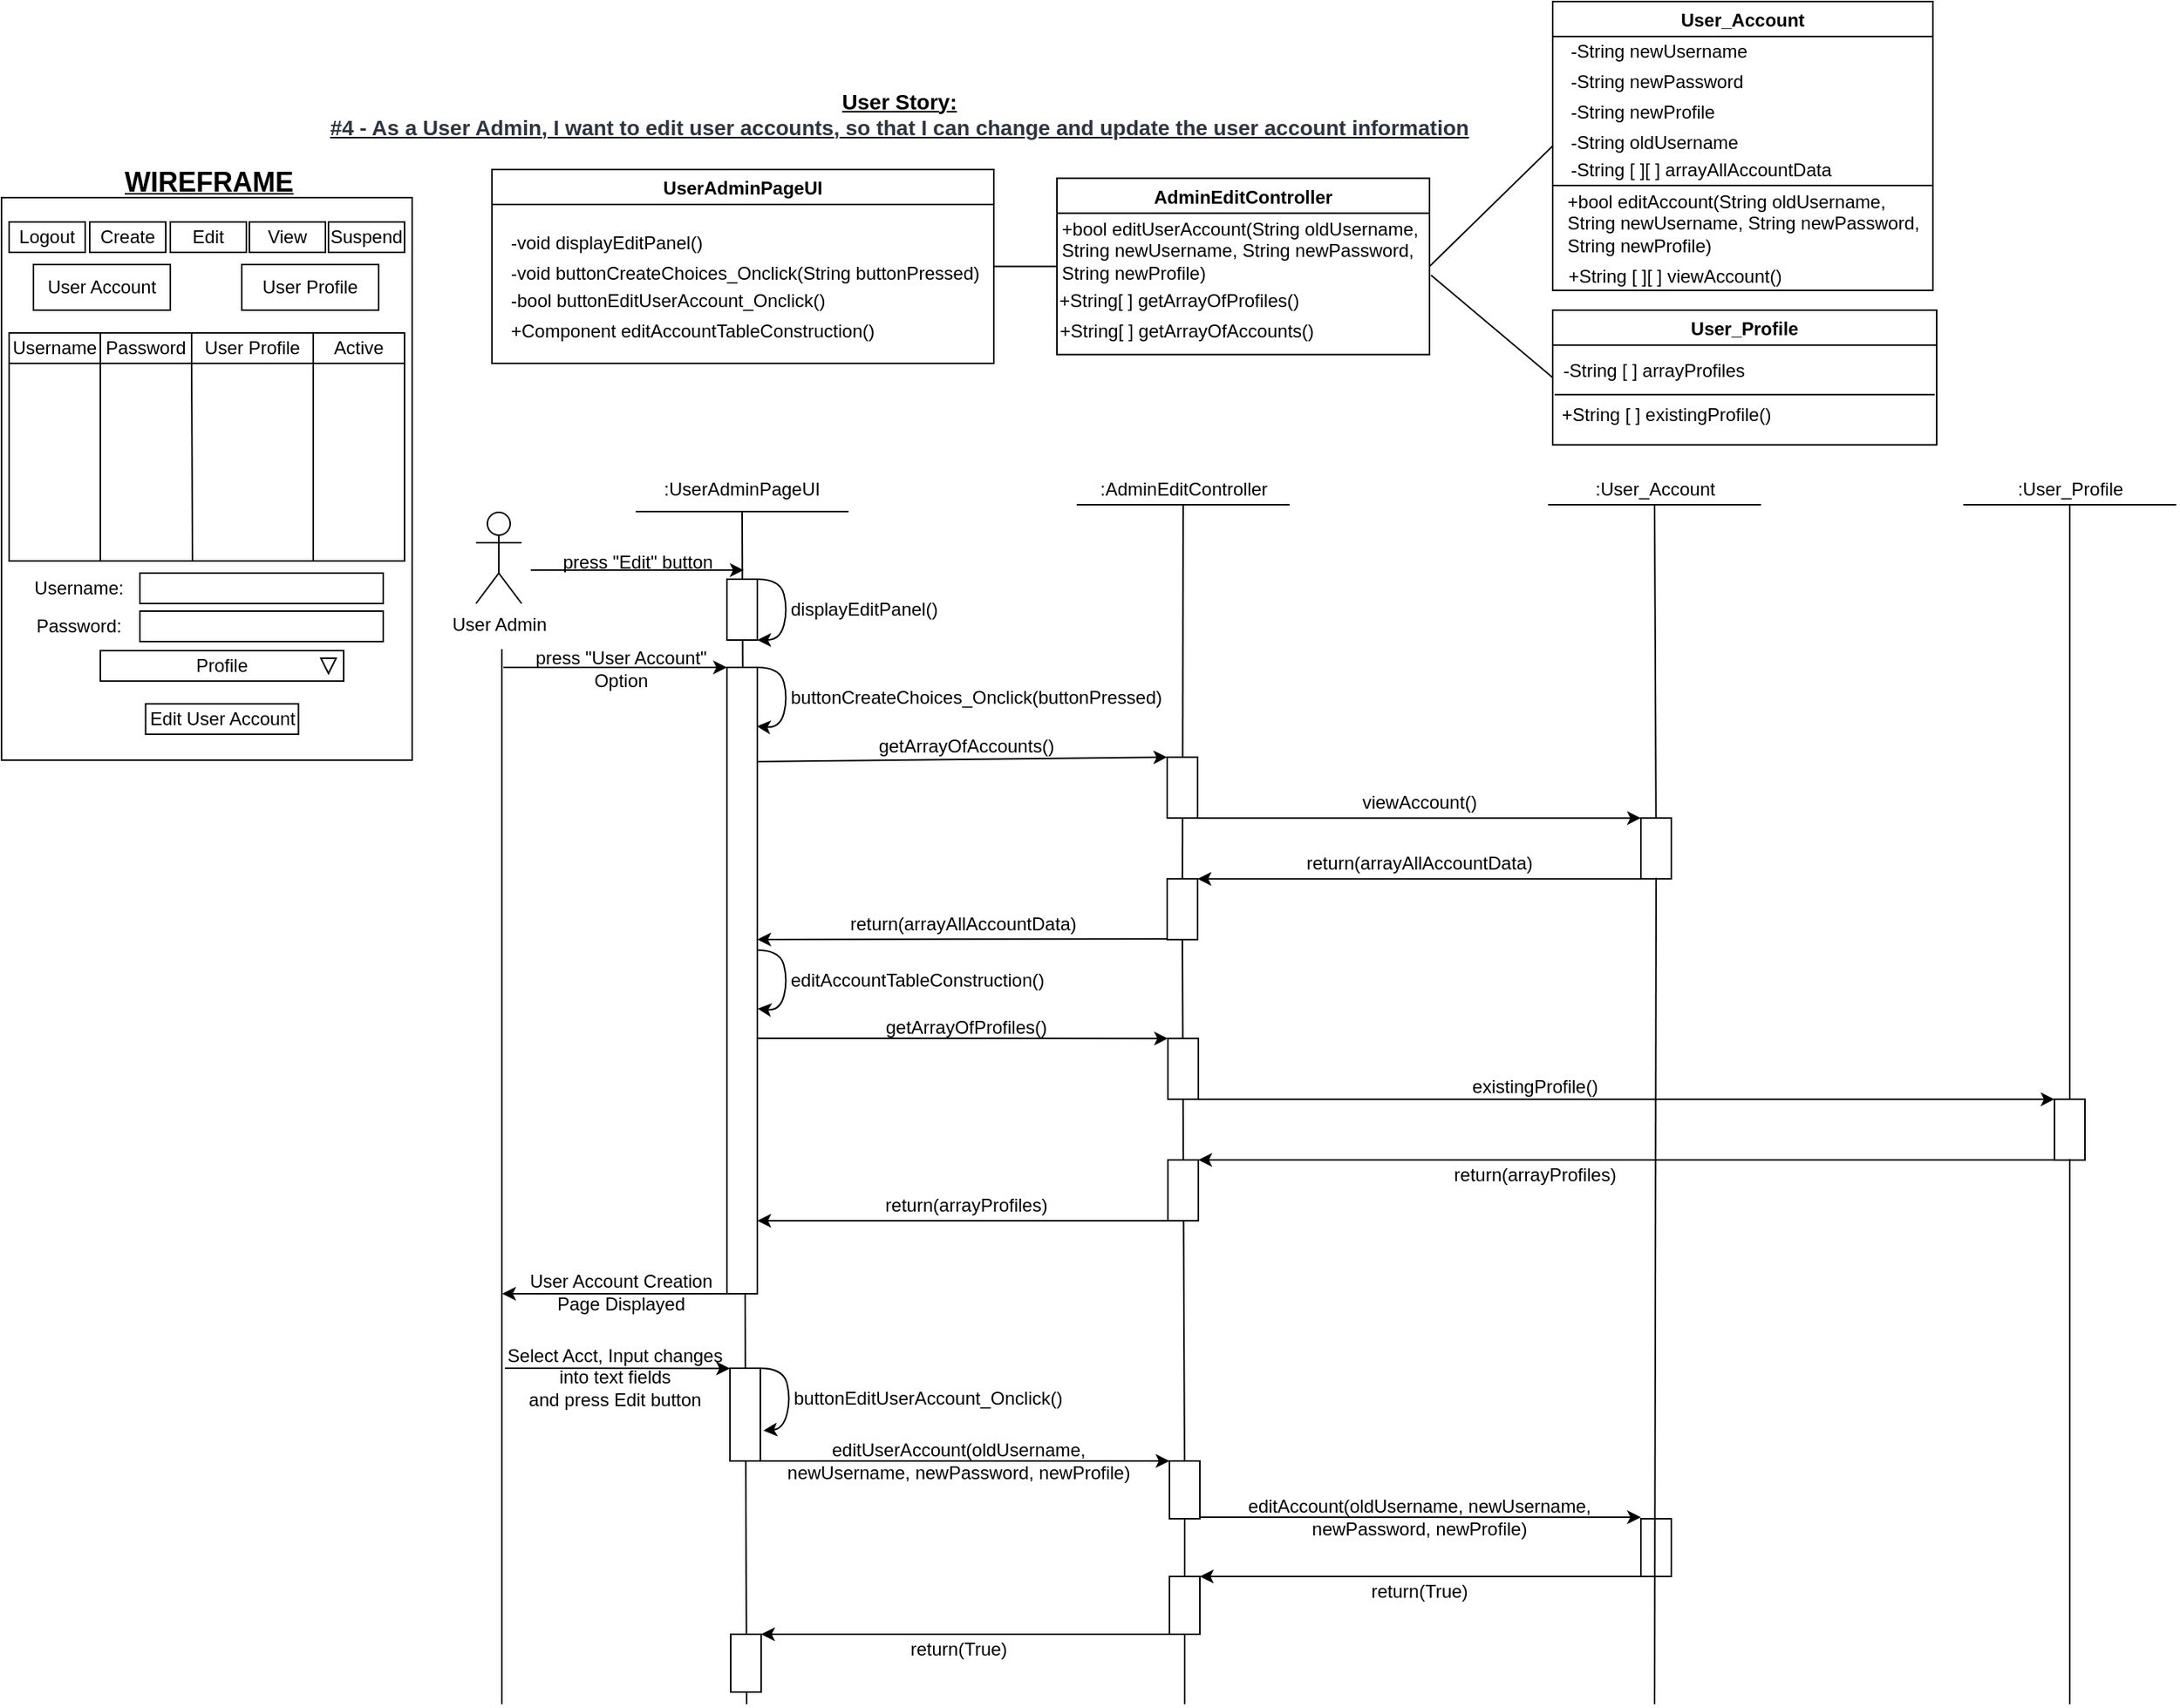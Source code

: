 <mxfile version="17.4.2" type="device"><diagram id="1YwtTbQ3Z7pTjlXF4-N0" name="Page-1"><mxGraphModel dx="3609" dy="2472" grid="1" gridSize="10" guides="1" tooltips="1" connect="1" arrows="1" fold="1" page="1" pageScale="1" pageWidth="1169" pageHeight="827" math="0" shadow="0"><root><mxCell id="0"/><mxCell id="1" parent="0"/><mxCell id="w0_QA1dEtms15se7eU0V-13" value="" style="endArrow=none;html=1;rounded=0;startArrow=none;entryX=0.5;entryY=1;entryDx=0;entryDy=0;entryPerimeter=0;" edge="1" parent="1" source="3snV8VC3OuR5L-uNEUc_-21" target="w0_QA1dEtms15se7eU0V-12"><mxGeometry width="50" height="50" relative="1" as="geometry"><mxPoint x="487.971" y="930" as="sourcePoint"/><mxPoint x="487" y="301" as="targetPoint"/></mxGeometry></mxCell><mxCell id="haLUxBjH6cShnl7Ug6Ql-109" value="" style="rounded=0;whiteSpace=wrap;html=1;" parent="1" vertex="1"><mxGeometry x="-290" y="99" width="270" height="370" as="geometry"/></mxCell><mxCell id="3snV8VC3OuR5L-uNEUc_-36" value="" style="rounded=0;whiteSpace=wrap;html=1;labelBackgroundColor=#FFFFFF;fillColor=none;" parent="1" vertex="1"><mxGeometry x="-285" y="188" width="260" height="150" as="geometry"/></mxCell><mxCell id="haLUxBjH6cShnl7Ug6Ql-2" value="UserAdminPageUI" style="swimlane;" parent="1" vertex="1"><mxGeometry x="32.5" y="80.5" width="330" height="127.5" as="geometry"/></mxCell><mxCell id="haLUxBjH6cShnl7Ug6Ql-16" value="-void displayEditPanel()" style="text;html=1;align=left;verticalAlign=middle;resizable=0;points=[];autosize=1;strokeColor=none;fillColor=none;" parent="haLUxBjH6cShnl7Ug6Ql-2" vertex="1"><mxGeometry x="10" y="38" width="140" height="20" as="geometry"/></mxCell><mxCell id="haLUxBjH6cShnl7Ug6Ql-19" value="+Component editAccountTableConstruction()" style="text;html=1;align=left;verticalAlign=middle;resizable=0;points=[];autosize=1;strokeColor=none;fillColor=none;" parent="haLUxBjH6cShnl7Ug6Ql-2" vertex="1"><mxGeometry x="10" y="96" width="250" height="20" as="geometry"/></mxCell><mxCell id="haLUxBjH6cShnl7Ug6Ql-8" value="-void buttonCreateChoices_Onclick(String buttonPressed)" style="text;html=1;align=left;verticalAlign=middle;resizable=0;points=[];autosize=1;strokeColor=none;fillColor=none;" parent="haLUxBjH6cShnl7Ug6Ql-2" vertex="1"><mxGeometry x="10" y="58" width="320" height="20" as="geometry"/></mxCell><mxCell id="5boBGRs_CYiOxULvytWP-1" value="-bool buttonEditUserAccount_Onclick()" style="text;html=1;align=left;verticalAlign=middle;resizable=0;points=[];autosize=1;strokeColor=none;fillColor=none;" parent="haLUxBjH6cShnl7Ug6Ql-2" vertex="1"><mxGeometry x="10" y="76" width="220" height="20" as="geometry"/></mxCell><mxCell id="haLUxBjH6cShnl7Ug6Ql-3" value="AdminEditController" style="swimlane;" parent="1" vertex="1"><mxGeometry x="404" y="86.25" width="245" height="116" as="geometry"/></mxCell><mxCell id="haLUxBjH6cShnl7Ug6Ql-6" value="&lt;div style=&quot;text-align: left&quot;&gt;&lt;span&gt;+bool editUserAccount(&lt;/span&gt;&lt;span&gt;String oldUsername,&lt;/span&gt;&lt;/div&gt;&lt;div style=&quot;text-align: left&quot;&gt;&lt;span&gt;String newUsername, String newPassword,&lt;/span&gt;&lt;/div&gt;&lt;div style=&quot;text-align: left&quot;&gt;&lt;span&gt;String newProfile)&lt;/span&gt;&lt;/div&gt;" style="text;html=1;align=center;verticalAlign=middle;resizable=0;points=[];autosize=1;strokeColor=none;fillColor=none;" parent="haLUxBjH6cShnl7Ug6Ql-3" vertex="1"><mxGeometry x="-5" y="23" width="250" height="50" as="geometry"/></mxCell><mxCell id="w0_QA1dEtms15se7eU0V-1" value="+String[ ] getArrayOfProfiles()" style="text;html=1;align=center;verticalAlign=middle;resizable=0;points=[];autosize=1;strokeColor=none;fillColor=none;" vertex="1" parent="haLUxBjH6cShnl7Ug6Ql-3"><mxGeometry x="-5" y="70.25" width="170" height="20" as="geometry"/></mxCell><mxCell id="w0_QA1dEtms15se7eU0V-2" value="+String[ ] getArrayOfAccounts()" style="text;html=1;align=center;verticalAlign=middle;resizable=0;points=[];autosize=1;strokeColor=none;fillColor=none;" vertex="1" parent="haLUxBjH6cShnl7Ug6Ql-3"><mxGeometry x="-5" y="90.25" width="180" height="20" as="geometry"/></mxCell><mxCell id="haLUxBjH6cShnl7Ug6Ql-4" value="User_Account" style="swimlane;" parent="1" vertex="1"><mxGeometry x="730" y="-30" width="250" height="190" as="geometry"/></mxCell><mxCell id="haLUxBjH6cShnl7Ug6Ql-20" value="-String newUsername" style="text;html=1;align=left;verticalAlign=middle;resizable=0;points=[];autosize=1;strokeColor=none;fillColor=none;" parent="haLUxBjH6cShnl7Ug6Ql-4" vertex="1"><mxGeometry x="10" y="23" width="130" height="20" as="geometry"/></mxCell><mxCell id="haLUxBjH6cShnl7Ug6Ql-21" value="-String newPassword" style="text;html=1;align=left;verticalAlign=middle;resizable=0;points=[];autosize=1;strokeColor=none;fillColor=none;" parent="haLUxBjH6cShnl7Ug6Ql-4" vertex="1"><mxGeometry x="10" y="43" width="130" height="20" as="geometry"/></mxCell><mxCell id="haLUxBjH6cShnl7Ug6Ql-22" value="-String newProfile" style="text;html=1;align=left;verticalAlign=middle;resizable=0;points=[];autosize=1;strokeColor=none;fillColor=none;" parent="haLUxBjH6cShnl7Ug6Ql-4" vertex="1"><mxGeometry x="10" y="63" width="110" height="20" as="geometry"/></mxCell><mxCell id="haLUxBjH6cShnl7Ug6Ql-23" value="" style="endArrow=none;html=1;rounded=0;" parent="haLUxBjH6cShnl7Ug6Ql-4" edge="1"><mxGeometry width="50" height="50" relative="1" as="geometry"><mxPoint y="121" as="sourcePoint"/><mxPoint x="250" y="121" as="targetPoint"/></mxGeometry></mxCell><mxCell id="3snV8VC3OuR5L-uNEUc_-46" value="&lt;div style=&quot;text-align: left&quot;&gt;&lt;span&gt;+bool editAccount(&lt;/span&gt;&lt;span&gt;String oldUsername,&lt;/span&gt;&lt;/div&gt;&lt;div style=&quot;text-align: left&quot;&gt;&lt;span&gt;String newUsername, String newPassword,&lt;/span&gt;&lt;/div&gt;&lt;div style=&quot;text-align: left&quot;&gt;&lt;span&gt;String newProfile)&lt;/span&gt;&lt;/div&gt;" style="text;html=1;align=center;verticalAlign=middle;resizable=0;points=[];autosize=1;strokeColor=none;fillColor=none;" parent="haLUxBjH6cShnl7Ug6Ql-4" vertex="1"><mxGeometry y="121" width="250" height="50" as="geometry"/></mxCell><mxCell id="3snV8VC3OuR5L-uNEUc_-48" value="-String oldUsername" style="text;html=1;align=left;verticalAlign=middle;resizable=0;points=[];autosize=1;strokeColor=none;fillColor=none;" parent="haLUxBjH6cShnl7Ug6Ql-4" vertex="1"><mxGeometry x="10" y="83" width="130" height="20" as="geometry"/></mxCell><mxCell id="w0_QA1dEtms15se7eU0V-6" value="+String [ ][ ] viewAccount()" style="text;html=1;align=center;verticalAlign=middle;resizable=0;points=[];autosize=1;strokeColor=none;fillColor=none;" vertex="1" parent="haLUxBjH6cShnl7Ug6Ql-4"><mxGeometry y="171" width="160" height="20" as="geometry"/></mxCell><mxCell id="w0_QA1dEtms15se7eU0V-7" value="-String [ ][ ] arrayAllAccountData" style="text;html=1;align=left;verticalAlign=middle;resizable=0;points=[];autosize=1;strokeColor=none;fillColor=none;" vertex="1" parent="haLUxBjH6cShnl7Ug6Ql-4"><mxGeometry x="10" y="101" width="190" height="20" as="geometry"/></mxCell><mxCell id="haLUxBjH6cShnl7Ug6Ql-25" value="" style="endArrow=none;html=1;rounded=0;exitX=1;exitY=0.5;exitDx=0;exitDy=0;entryX=0;entryY=0.5;entryDx=0;entryDy=0;" parent="1" source="haLUxBjH6cShnl7Ug6Ql-2" target="haLUxBjH6cShnl7Ug6Ql-3" edge="1"><mxGeometry width="50" height="50" relative="1" as="geometry"><mxPoint x="538.5" y="372.5" as="sourcePoint"/><mxPoint x="588.5" y="322.5" as="targetPoint"/></mxGeometry></mxCell><mxCell id="haLUxBjH6cShnl7Ug6Ql-26" value="" style="endArrow=none;html=1;rounded=0;entryX=0;entryY=0.5;entryDx=0;entryDy=0;exitX=1;exitY=0.5;exitDx=0;exitDy=0;" parent="1" source="haLUxBjH6cShnl7Ug6Ql-3" target="haLUxBjH6cShnl7Ug6Ql-4" edge="1"><mxGeometry width="50" height="50" relative="1" as="geometry"><mxPoint x="567" y="226" as="sourcePoint"/><mxPoint x="567" y="256" as="targetPoint"/></mxGeometry></mxCell><mxCell id="haLUxBjH6cShnl7Ug6Ql-70" style="edgeStyle=orthogonalEdgeStyle;rounded=0;orthogonalLoop=1;jettySize=auto;html=1;entryX=0;entryY=0;entryDx=0;entryDy=0;" parent="1" edge="1"><mxGeometry relative="1" as="geometry"><mxPoint x="198" y="344" as="targetPoint"/><Array as="points"><mxPoint x="108" y="344"/><mxPoint x="108" y="344"/></Array><mxPoint x="58" y="344" as="sourcePoint"/></mxGeometry></mxCell><mxCell id="haLUxBjH6cShnl7Ug6Ql-27" value="User Admin" style="shape=umlActor;verticalLabelPosition=bottom;verticalAlign=top;html=1;outlineConnect=0;" parent="1" vertex="1"><mxGeometry x="22" y="306" width="30" height="60" as="geometry"/></mxCell><mxCell id="haLUxBjH6cShnl7Ug6Ql-29" value=":UserAdminPageUI" style="text;html=1;strokeColor=none;fillColor=none;align=center;verticalAlign=middle;whiteSpace=wrap;rounded=0;" parent="1" vertex="1"><mxGeometry x="167" y="276" width="60" height="30" as="geometry"/></mxCell><mxCell id="haLUxBjH6cShnl7Ug6Ql-30" value=":AdminEditController" style="text;html=1;align=center;verticalAlign=middle;resizable=0;points=[];autosize=1;strokeColor=none;fillColor=none;" parent="1" vertex="1"><mxGeometry x="422" y="281" width="130" height="20" as="geometry"/></mxCell><mxCell id="haLUxBjH6cShnl7Ug6Ql-31" value=":User_Account" style="text;html=1;align=center;verticalAlign=middle;resizable=0;points=[];autosize=1;strokeColor=none;fillColor=none;" parent="1" vertex="1"><mxGeometry x="752" y="281" width="90" height="20" as="geometry"/></mxCell><mxCell id="haLUxBjH6cShnl7Ug6Ql-32" value="" style="endArrow=none;html=1;rounded=0;" parent="1" edge="1"><mxGeometry width="50" height="50" relative="1" as="geometry"><mxPoint x="127" y="305.52" as="sourcePoint"/><mxPoint x="267" y="305.52" as="targetPoint"/></mxGeometry></mxCell><mxCell id="haLUxBjH6cShnl7Ug6Ql-33" value="" style="endArrow=none;html=1;rounded=0;" parent="1" edge="1"><mxGeometry width="50" height="50" relative="1" as="geometry"><mxPoint x="417" y="301" as="sourcePoint"/><mxPoint x="557" y="301" as="targetPoint"/></mxGeometry></mxCell><mxCell id="haLUxBjH6cShnl7Ug6Ql-34" value="" style="endArrow=none;html=1;rounded=0;" parent="1" edge="1"><mxGeometry width="50" height="50" relative="1" as="geometry"><mxPoint x="727" y="301" as="sourcePoint"/><mxPoint x="867" y="301" as="targetPoint"/></mxGeometry></mxCell><mxCell id="haLUxBjH6cShnl7Ug6Ql-48" value="" style="endArrow=none;html=1;rounded=0;startArrow=none;entryX=0.5;entryY=1;entryDx=0;entryDy=0;entryPerimeter=0;" parent="1" source="w0_QA1dEtms15se7eU0V-12" target="haLUxBjH6cShnl7Ug6Ql-30" edge="1"><mxGeometry width="50" height="50" relative="1" as="geometry"><mxPoint x="487" y="1306" as="sourcePoint"/><mxPoint x="485" y="296" as="targetPoint"/></mxGeometry></mxCell><mxCell id="haLUxBjH6cShnl7Ug6Ql-57" value="" style="endArrow=none;html=1;rounded=0;entryX=0.5;entryY=0.982;entryDx=0;entryDy=0;entryPerimeter=0;startArrow=none;" parent="1" target="haLUxBjH6cShnl7Ug6Ql-31" edge="1" source="w0_QA1dEtms15se7eU0V-10"><mxGeometry width="50" height="50" relative="1" as="geometry"><mxPoint x="797" y="1090" as="sourcePoint"/><mxPoint x="797" y="306" as="targetPoint"/></mxGeometry></mxCell><mxCell id="haLUxBjH6cShnl7Ug6Ql-110" value="Logout" style="rounded=0;whiteSpace=wrap;html=1;" parent="1" vertex="1"><mxGeometry x="-285" y="115" width="50" height="20" as="geometry"/></mxCell><mxCell id="haLUxBjH6cShnl7Ug6Ql-111" value="Create" style="rounded=0;whiteSpace=wrap;html=1;" parent="1" vertex="1"><mxGeometry x="-232" y="115" width="50" height="20" as="geometry"/></mxCell><mxCell id="haLUxBjH6cShnl7Ug6Ql-112" value="Edit&lt;span style=&quot;color: rgba(0 , 0 , 0 , 0) ; font-family: monospace ; font-size: 0px&quot;&gt;%3CmxGraphModel%3E%3Croot%3E%3CmxCell%20id%3D%220%22%2F%3E%3CmxCell%20id%3D%221%22%20parent%3D%220%22%2F%3E%3CmxCell%20id%3D%222%22%20value%3D%22Create%22%20style%3D%22rounded%3D0%3BwhiteSpace%3Dwrap%3Bhtml%3D1%3B%22%20vertex%3D%221%22%20parent%3D%221%22%3E%3CmxGeometry%20x%3D%22966%22%20y%3D%2246%22%20width%3D%2270%22%20height%3D%2220%22%20as%3D%22geometry%22%2F%3E%3C%2FmxCell%3E%3C%2Froot%3E%3C%2FmxGraphModel%3E&lt;/span&gt;" style="rounded=0;whiteSpace=wrap;html=1;" parent="1" vertex="1"><mxGeometry x="-179" y="115" width="50" height="20" as="geometry"/></mxCell><mxCell id="haLUxBjH6cShnl7Ug6Ql-115" value="View" style="rounded=0;whiteSpace=wrap;html=1;" parent="1" vertex="1"><mxGeometry x="-127" y="115" width="50" height="20" as="geometry"/></mxCell><mxCell id="haLUxBjH6cShnl7Ug6Ql-116" value="Suspend" style="rounded=0;whiteSpace=wrap;html=1;" parent="1" vertex="1"><mxGeometry x="-75" y="115" width="50" height="20" as="geometry"/></mxCell><mxCell id="haLUxBjH6cShnl7Ug6Ql-117" value="Username:" style="text;html=1;strokeColor=none;fillColor=none;align=center;verticalAlign=middle;whiteSpace=wrap;rounded=0;" parent="1" vertex="1"><mxGeometry x="-269" y="341" width="60" height="30" as="geometry"/></mxCell><mxCell id="haLUxBjH6cShnl7Ug6Ql-118" value="Password:" style="text;html=1;strokeColor=none;fillColor=none;align=center;verticalAlign=middle;whiteSpace=wrap;rounded=0;" parent="1" vertex="1"><mxGeometry x="-269" y="366" width="60" height="30" as="geometry"/></mxCell><mxCell id="haLUxBjH6cShnl7Ug6Ql-119" value="" style="rounded=0;whiteSpace=wrap;html=1;" parent="1" vertex="1"><mxGeometry x="-199" y="346" width="160" height="20" as="geometry"/></mxCell><mxCell id="haLUxBjH6cShnl7Ug6Ql-120" value="" style="rounded=0;whiteSpace=wrap;html=1;" parent="1" vertex="1"><mxGeometry x="-199" y="371" width="160" height="20" as="geometry"/></mxCell><mxCell id="haLUxBjH6cShnl7Ug6Ql-123" value="Edit User Account" style="rounded=0;whiteSpace=wrap;html=1;" parent="1" vertex="1"><mxGeometry x="-195.25" y="432" width="100.5" height="20" as="geometry"/></mxCell><mxCell id="haLUxBjH6cShnl7Ug6Ql-124" value="&lt;b&gt;&lt;u&gt;&lt;font style=&quot;font-size: 18px&quot;&gt;WIREFRAME&lt;/font&gt;&lt;/u&gt;&lt;/b&gt;" style="text;html=1;align=center;verticalAlign=middle;resizable=0;points=[];autosize=1;strokeColor=none;fillColor=none;" parent="1" vertex="1"><mxGeometry x="-219" y="79" width="130" height="20" as="geometry"/></mxCell><mxCell id="wWWZvd4En1-HustH4XMh-6" value="press &quot;Edit&quot; button" style="text;html=1;align=center;verticalAlign=middle;resizable=0;points=[];autosize=1;strokeColor=none;fillColor=none;" parent="1" vertex="1"><mxGeometry x="73" y="329" width="110" height="20" as="geometry"/></mxCell><mxCell id="wWWZvd4En1-HustH4XMh-27" value="" style="endArrow=none;html=1;rounded=0;fontSize=17;" parent="1" edge="1"><mxGeometry width="50" height="50" relative="1" as="geometry"><mxPoint x="200" y="1090" as="sourcePoint"/><mxPoint x="197" y="306" as="targetPoint"/></mxGeometry></mxCell><mxCell id="3snV8VC3OuR5L-uNEUc_-1" value="" style="curved=1;endArrow=classic;html=1;rounded=0;entryX=1;entryY=1;entryDx=0;entryDy=0;exitX=1;exitY=0;exitDx=0;exitDy=0;" parent="1" source="3snV8VC3OuR5L-uNEUc_-2" target="3snV8VC3OuR5L-uNEUc_-2" edge="1"><mxGeometry width="50" height="50" relative="1" as="geometry"><mxPoint x="202" y="410" as="sourcePoint"/><mxPoint x="252" y="360" as="targetPoint"/><Array as="points"><mxPoint x="222" y="350"/><mxPoint x="227" y="370"/><mxPoint x="222" y="390"/></Array></mxGeometry></mxCell><mxCell id="3snV8VC3OuR5L-uNEUc_-2" value="" style="rounded=0;whiteSpace=wrap;html=1;" parent="1" vertex="1"><mxGeometry x="187" y="350" width="20" height="40" as="geometry"/></mxCell><mxCell id="3snV8VC3OuR5L-uNEUc_-6" value="displayEditPanel()" style="text;html=1;align=left;verticalAlign=middle;resizable=0;points=[];autosize=1;strokeColor=none;fillColor=none;" parent="1" vertex="1"><mxGeometry x="227" y="360" width="110" height="20" as="geometry"/></mxCell><mxCell id="3snV8VC3OuR5L-uNEUc_-12" value="editAccountTableConstruction()" style="text;html=1;align=left;verticalAlign=middle;resizable=0;points=[];autosize=1;strokeColor=none;fillColor=none;" parent="1" vertex="1"><mxGeometry x="227" y="604" width="180" height="20" as="geometry"/></mxCell><mxCell id="3snV8VC3OuR5L-uNEUc_-13" style="edgeStyle=orthogonalEdgeStyle;rounded=0;orthogonalLoop=1;jettySize=auto;html=1;entryX=0;entryY=0;entryDx=0;entryDy=0;" parent="1" edge="1"><mxGeometry relative="1" as="geometry"><mxPoint x="189" y="869.18" as="targetPoint"/><Array as="points"><mxPoint x="99" y="869"/></Array><mxPoint x="41" y="869" as="sourcePoint"/></mxGeometry></mxCell><mxCell id="3snV8VC3OuR5L-uNEUc_-14" value="Select Acct, Input changes&lt;br&gt;into text fields&lt;br&gt;and press Edit button" style="text;html=1;align=center;verticalAlign=middle;resizable=0;points=[];autosize=1;strokeColor=none;fillColor=none;" parent="1" vertex="1"><mxGeometry x="32.5" y="850" width="160" height="50" as="geometry"/></mxCell><mxCell id="3snV8VC3OuR5L-uNEUc_-15" value="" style="curved=1;endArrow=classic;html=1;rounded=0;exitX=1;exitY=0;exitDx=0;exitDy=0;" parent="1" source="3snV8VC3OuR5L-uNEUc_-16" edge="1"><mxGeometry width="50" height="50" relative="1" as="geometry"><mxPoint x="204" y="929" as="sourcePoint"/><mxPoint x="211" y="910" as="targetPoint"/><Array as="points"><mxPoint x="224" y="869"/><mxPoint x="229" y="889"/><mxPoint x="224" y="909"/></Array></mxGeometry></mxCell><mxCell id="3snV8VC3OuR5L-uNEUc_-16" value="" style="rounded=0;whiteSpace=wrap;html=1;" parent="1" vertex="1"><mxGeometry x="189" y="869" width="20" height="61" as="geometry"/></mxCell><mxCell id="3snV8VC3OuR5L-uNEUc_-17" value="buttonEditUserAccount_Onclick()" style="text;html=1;align=left;verticalAlign=middle;resizable=0;points=[];autosize=1;strokeColor=none;fillColor=none;" parent="1" vertex="1"><mxGeometry x="229" y="879" width="190" height="20" as="geometry"/></mxCell><mxCell id="3snV8VC3OuR5L-uNEUc_-19" value="" style="endArrow=classic;html=1;rounded=0;" parent="1" edge="1"><mxGeometry width="50" height="50" relative="1" as="geometry"><mxPoint x="206" y="930.0" as="sourcePoint"/><mxPoint x="478" y="930" as="targetPoint"/></mxGeometry></mxCell><mxCell id="3snV8VC3OuR5L-uNEUc_-20" value="editUserAccount(oldUsername,&lt;br&gt;newUsername, newPassword, newProfile)" style="text;html=1;align=center;verticalAlign=middle;resizable=0;points=[];autosize=1;strokeColor=none;fillColor=none;" parent="1" vertex="1"><mxGeometry x="219" y="915.0" width="240" height="30" as="geometry"/></mxCell><mxCell id="3snV8VC3OuR5L-uNEUc_-21" value="" style="rounded=0;whiteSpace=wrap;html=1;" parent="1" vertex="1"><mxGeometry x="478" y="930" width="20" height="38" as="geometry"/></mxCell><mxCell id="3snV8VC3OuR5L-uNEUc_-22" value="" style="endArrow=none;html=1;rounded=0;startArrow=none;entryX=0.5;entryY=1;entryDx=0;entryDy=0;entryPerimeter=0;" parent="1" target="3snV8VC3OuR5L-uNEUc_-21" edge="1"><mxGeometry width="50" height="50" relative="1" as="geometry"><mxPoint x="488" y="1090" as="sourcePoint"/><mxPoint x="487" y="295" as="targetPoint"/></mxGeometry></mxCell><mxCell id="3snV8VC3OuR5L-uNEUc_-23" value="" style="endArrow=classic;html=1;rounded=0;entryX=0;entryY=0;entryDx=0;entryDy=0;" parent="1" edge="1"><mxGeometry width="50" height="50" relative="1" as="geometry"><mxPoint x="498" y="967.0" as="sourcePoint"/><mxPoint x="788" y="967" as="targetPoint"/></mxGeometry></mxCell><mxCell id="3snV8VC3OuR5L-uNEUc_-24" value="editAccount(oldUsername, newUsername,&lt;br&gt;newPassword, newProfile)" style="text;html=1;align=center;verticalAlign=middle;resizable=0;points=[];autosize=1;strokeColor=none;fillColor=none;" parent="1" vertex="1"><mxGeometry x="522" y="952" width="240" height="30" as="geometry"/></mxCell><mxCell id="3snV8VC3OuR5L-uNEUc_-25" value="" style="rounded=0;whiteSpace=wrap;html=1;" parent="1" vertex="1"><mxGeometry x="788" y="968" width="20" height="38" as="geometry"/></mxCell><mxCell id="3snV8VC3OuR5L-uNEUc_-27" value="" style="endArrow=classic;html=1;rounded=0;exitX=0;exitY=1;exitDx=0;exitDy=0;entryX=1;entryY=0;entryDx=0;entryDy=0;" parent="1" source="3snV8VC3OuR5L-uNEUc_-25" target="3snV8VC3OuR5L-uNEUc_-28" edge="1"><mxGeometry width="50" height="50" relative="1" as="geometry"><mxPoint x="497" y="1202" as="sourcePoint"/><mxPoint x="518" y="1242" as="targetPoint"/></mxGeometry></mxCell><mxCell id="3snV8VC3OuR5L-uNEUc_-28" value="" style="rounded=0;whiteSpace=wrap;html=1;" parent="1" vertex="1"><mxGeometry x="478" y="1006" width="20" height="38" as="geometry"/></mxCell><mxCell id="3snV8VC3OuR5L-uNEUc_-29" value="return(True)" style="text;html=1;align=center;verticalAlign=middle;resizable=0;points=[];autosize=1;strokeColor=none;fillColor=none;" parent="1" vertex="1"><mxGeometry x="602" y="1006" width="80" height="20" as="geometry"/></mxCell><mxCell id="3snV8VC3OuR5L-uNEUc_-31" value="" style="endArrow=classic;html=1;rounded=0;exitX=0;exitY=1;exitDx=0;exitDy=0;entryX=1;entryY=0;entryDx=0;entryDy=0;" parent="1" source="3snV8VC3OuR5L-uNEUc_-28" target="3snV8VC3OuR5L-uNEUc_-33" edge="1"><mxGeometry width="50" height="50" relative="1" as="geometry"><mxPoint x="468" y="1222" as="sourcePoint"/><mxPoint x="218" y="1219" as="targetPoint"/></mxGeometry></mxCell><mxCell id="3snV8VC3OuR5L-uNEUc_-32" value="return(True)" style="text;html=1;align=center;verticalAlign=middle;resizable=0;points=[];autosize=1;strokeColor=none;fillColor=none;" parent="1" vertex="1"><mxGeometry x="299" y="1044" width="80" height="20" as="geometry"/></mxCell><mxCell id="3snV8VC3OuR5L-uNEUc_-33" value="" style="rounded=0;whiteSpace=wrap;html=1;" parent="1" vertex="1"><mxGeometry x="189.5" y="1044" width="20" height="38" as="geometry"/></mxCell><mxCell id="3snV8VC3OuR5L-uNEUc_-37" value="Profile" style="rounded=0;whiteSpace=wrap;html=1;" parent="1" vertex="1"><mxGeometry x="-225" y="397" width="160" height="20" as="geometry"/></mxCell><mxCell id="3snV8VC3OuR5L-uNEUc_-39" value="Username" style="text;html=1;strokeColor=default;fillColor=none;align=center;verticalAlign=middle;whiteSpace=wrap;rounded=0;labelBackgroundColor=#FFFFFF;" parent="1" vertex="1"><mxGeometry x="-285" y="188" width="60" height="20" as="geometry"/></mxCell><mxCell id="3snV8VC3OuR5L-uNEUc_-40" value="Password" style="text;html=1;strokeColor=default;fillColor=none;align=center;verticalAlign=middle;whiteSpace=wrap;rounded=0;labelBackgroundColor=#FFFFFF;" parent="1" vertex="1"><mxGeometry x="-225" y="188" width="60" height="20" as="geometry"/></mxCell><mxCell id="3snV8VC3OuR5L-uNEUc_-41" value="User Profile" style="text;html=1;strokeColor=default;fillColor=none;align=center;verticalAlign=middle;whiteSpace=wrap;rounded=0;labelBackgroundColor=#FFFFFF;" parent="1" vertex="1"><mxGeometry x="-165" y="188" width="80" height="20" as="geometry"/></mxCell><mxCell id="3snV8VC3OuR5L-uNEUc_-42" value="Active" style="text;html=1;strokeColor=default;fillColor=none;align=center;verticalAlign=middle;whiteSpace=wrap;rounded=0;labelBackgroundColor=#FFFFFF;" parent="1" vertex="1"><mxGeometry x="-85" y="188" width="60" height="20" as="geometry"/></mxCell><mxCell id="3snV8VC3OuR5L-uNEUc_-43" value="" style="endArrow=none;html=1;rounded=0;entryX=0;entryY=1;entryDx=0;entryDy=0;" parent="1" target="3snV8VC3OuR5L-uNEUc_-40" edge="1"><mxGeometry width="50" height="50" relative="1" as="geometry"><mxPoint x="-225" y="338" as="sourcePoint"/><mxPoint x="-219" y="232.17" as="targetPoint"/></mxGeometry></mxCell><mxCell id="3snV8VC3OuR5L-uNEUc_-44" value="" style="endArrow=none;html=1;rounded=0;entryX=0;entryY=1;entryDx=0;entryDy=0;" parent="1" target="3snV8VC3OuR5L-uNEUc_-41" edge="1"><mxGeometry width="50" height="50" relative="1" as="geometry"><mxPoint x="-164.43" y="338" as="sourcePoint"/><mxPoint x="-164.43" y="208" as="targetPoint"/></mxGeometry></mxCell><mxCell id="3snV8VC3OuR5L-uNEUc_-45" value="" style="endArrow=none;html=1;rounded=0;entryX=0;entryY=1;entryDx=0;entryDy=0;" parent="1" edge="1"><mxGeometry width="50" height="50" relative="1" as="geometry"><mxPoint x="-85.0" y="338" as="sourcePoint"/><mxPoint x="-85.0" y="208" as="targetPoint"/></mxGeometry></mxCell><mxCell id="eKWEOXIC-5w6nnSlljw1-1" value="&lt;b&gt;&lt;u&gt;&lt;font style=&quot;font-size: 14px&quot;&gt;User Story:&lt;/font&gt;&lt;br&gt;&lt;span style=&quot;color: rgb(46 , 52 , 64) ; font-family: , &amp;#34;arial&amp;#34; , &amp;#34;helvetica&amp;#34; , sans-serif ; font-size: 14px ; background-color: rgb(255 , 255 , 255)&quot;&gt;#4 - As a User Admin, I want to edit user accounts, so that I can change and update the user account information&lt;br&gt;&lt;/span&gt;&lt;/u&gt;&lt;/b&gt;" style="text;html=1;align=center;verticalAlign=middle;resizable=0;points=[];autosize=1;strokeColor=none;fillColor=none;" parent="1" vertex="1"><mxGeometry x="-80" y="24" width="760" height="40" as="geometry"/></mxCell><mxCell id="5boBGRs_CYiOxULvytWP-2" style="edgeStyle=orthogonalEdgeStyle;rounded=0;orthogonalLoop=1;jettySize=auto;html=1;entryX=0;entryY=0;entryDx=0;entryDy=0;" parent="1" target="5boBGRs_CYiOxULvytWP-9" edge="1"><mxGeometry relative="1" as="geometry"><mxPoint x="187" y="409" as="targetPoint"/><Array as="points"><mxPoint x="150" y="408"/><mxPoint x="150" y="408"/></Array><mxPoint x="40" y="408" as="sourcePoint"/></mxGeometry></mxCell><mxCell id="5boBGRs_CYiOxULvytWP-3" value="press &quot;User Account&quot;&lt;br&gt;Option" style="text;html=1;align=center;verticalAlign=middle;resizable=0;points=[];autosize=1;strokeColor=none;fillColor=none;" parent="1" vertex="1"><mxGeometry x="52" y="394" width="130" height="30" as="geometry"/></mxCell><mxCell id="5boBGRs_CYiOxULvytWP-6" value="" style="endArrow=none;html=1;rounded=0;" parent="1" edge="1"><mxGeometry width="50" height="50" relative="1" as="geometry"><mxPoint x="39" y="1090" as="sourcePoint"/><mxPoint x="39" y="396" as="targetPoint"/></mxGeometry></mxCell><mxCell id="5boBGRs_CYiOxULvytWP-8" value="" style="curved=1;endArrow=classic;html=1;rounded=0;entryX=0.983;entryY=0.094;entryDx=0;entryDy=0;exitX=1;exitY=0;exitDx=0;exitDy=0;entryPerimeter=0;" parent="1" source="5boBGRs_CYiOxULvytWP-9" target="5boBGRs_CYiOxULvytWP-9" edge="1"><mxGeometry width="50" height="50" relative="1" as="geometry"><mxPoint x="202" y="468" as="sourcePoint"/><mxPoint x="252" y="418" as="targetPoint"/><Array as="points"><mxPoint x="222" y="408"/><mxPoint x="227" y="428"/><mxPoint x="222" y="448"/></Array></mxGeometry></mxCell><mxCell id="5boBGRs_CYiOxULvytWP-10" value="buttonCreateChoices_Onclick(buttonPressed)" style="text;html=1;align=left;verticalAlign=middle;resizable=0;points=[];autosize=1;strokeColor=none;fillColor=none;" parent="1" vertex="1"><mxGeometry x="227" y="418" width="260" height="20" as="geometry"/></mxCell><mxCell id="5boBGRs_CYiOxULvytWP-15" value="" style="triangle;whiteSpace=wrap;html=1;rotation=90;" parent="1" vertex="1"><mxGeometry x="-80" y="402" width="10" height="10" as="geometry"/></mxCell><mxCell id="5boBGRs_CYiOxULvytWP-16" value="User Account" style="rounded=0;whiteSpace=wrap;html=1;" parent="1" vertex="1"><mxGeometry x="-269" y="143" width="90" height="30" as="geometry"/></mxCell><mxCell id="5boBGRs_CYiOxULvytWP-17" value="User Profile" style="rounded=0;whiteSpace=wrap;html=1;" parent="1" vertex="1"><mxGeometry x="-132" y="143" width="90" height="30" as="geometry"/></mxCell><mxCell id="y0lSFCZQBWZHqiJtlY3f-1" value="User_Profile" style="swimlane;" parent="1" vertex="1"><mxGeometry x="730" y="173.0" width="252.5" height="88.67" as="geometry"/></mxCell><mxCell id="y0lSFCZQBWZHqiJtlY3f-2" value="+String [ ] existingProfile()" style="text;html=1;align=left;verticalAlign=middle;resizable=0;points=[];autosize=1;strokeColor=none;fillColor=none;" parent="y0lSFCZQBWZHqiJtlY3f-1" vertex="1"><mxGeometry x="4" y="58.67" width="150" height="20" as="geometry"/></mxCell><mxCell id="y0lSFCZQBWZHqiJtlY3f-3" value="" style="endArrow=none;html=1;rounded=0;" parent="y0lSFCZQBWZHqiJtlY3f-1" edge="1"><mxGeometry width="50" height="50" relative="1" as="geometry"><mxPoint x="1.25" y="55.6" as="sourcePoint"/><mxPoint x="251.25" y="55.6" as="targetPoint"/></mxGeometry></mxCell><mxCell id="y0lSFCZQBWZHqiJtlY3f-4" value="-String [ ] arrayProfiles" style="text;html=1;align=left;verticalAlign=middle;resizable=0;points=[];autosize=1;strokeColor=none;fillColor=none;" parent="y0lSFCZQBWZHqiJtlY3f-1" vertex="1"><mxGeometry x="5" y="30.43" width="130" height="20" as="geometry"/></mxCell><mxCell id="y0lSFCZQBWZHqiJtlY3f-5" value="" style="endArrow=none;html=1;rounded=0;entryX=0;entryY=0.5;entryDx=0;entryDy=0;" parent="1" target="y0lSFCZQBWZHqiJtlY3f-1" edge="1"><mxGeometry width="50" height="50" relative="1" as="geometry"><mxPoint x="650" y="150" as="sourcePoint"/><mxPoint x="740" y="77.5" as="targetPoint"/></mxGeometry></mxCell><mxCell id="y0lSFCZQBWZHqiJtlY3f-6" value=":User_Profile" style="text;html=1;align=center;verticalAlign=middle;resizable=0;points=[];autosize=1;strokeColor=none;fillColor=none;" parent="1" vertex="1"><mxGeometry x="1030" y="281" width="80" height="20" as="geometry"/></mxCell><mxCell id="y0lSFCZQBWZHqiJtlY3f-7" value="" style="endArrow=none;html=1;rounded=0;" parent="1" edge="1"><mxGeometry width="50" height="50" relative="1" as="geometry"><mxPoint x="1000" y="301" as="sourcePoint"/><mxPoint x="1140" y="301" as="targetPoint"/></mxGeometry></mxCell><mxCell id="y0lSFCZQBWZHqiJtlY3f-8" value="" style="endArrow=none;html=1;rounded=0;entryX=0.5;entryY=0.982;entryDx=0;entryDy=0;entryPerimeter=0;startArrow=none;" parent="1" source="y0lSFCZQBWZHqiJtlY3f-9" target="y0lSFCZQBWZHqiJtlY3f-6" edge="1"><mxGeometry width="50" height="50" relative="1" as="geometry"><mxPoint x="1070" y="1288.5" as="sourcePoint"/><mxPoint x="1070" y="306" as="targetPoint"/></mxGeometry></mxCell><mxCell id="y0lSFCZQBWZHqiJtlY3f-10" value="" style="endArrow=classic;html=1;rounded=0;entryX=0;entryY=0;entryDx=0;entryDy=0;" parent="1" target="y0lSFCZQBWZHqiJtlY3f-12" edge="1"><mxGeometry width="50" height="50" relative="1" as="geometry"><mxPoint x="200" y="652" as="sourcePoint"/><mxPoint x="474" y="652.09" as="targetPoint"/></mxGeometry></mxCell><mxCell id="y0lSFCZQBWZHqiJtlY3f-11" value="getArrayOfProfiles()" style="text;html=1;align=center;verticalAlign=middle;resizable=0;points=[];autosize=1;strokeColor=none;fillColor=none;" parent="1" vertex="1"><mxGeometry x="284" y="635" width="120" height="20" as="geometry"/></mxCell><mxCell id="y0lSFCZQBWZHqiJtlY3f-24" style="edgeStyle=orthogonalEdgeStyle;rounded=0;orthogonalLoop=1;jettySize=auto;html=1;exitX=1;exitY=1;exitDx=0;exitDy=0;entryX=0;entryY=0;entryDx=0;entryDy=0;" parent="1" source="y0lSFCZQBWZHqiJtlY3f-12" target="y0lSFCZQBWZHqiJtlY3f-9" edge="1"><mxGeometry relative="1" as="geometry"><Array as="points"><mxPoint x="650" y="692"/><mxPoint x="650" y="692"/></Array></mxGeometry></mxCell><mxCell id="y0lSFCZQBWZHqiJtlY3f-12" value="" style="rounded=0;whiteSpace=wrap;html=1;" parent="1" vertex="1"><mxGeometry x="477" y="652.09" width="20" height="40" as="geometry"/></mxCell><mxCell id="y0lSFCZQBWZHqiJtlY3f-13" value="existingProfile()" style="text;html=1;align=center;verticalAlign=middle;resizable=0;points=[];autosize=1;strokeColor=none;fillColor=none;" parent="1" vertex="1"><mxGeometry x="668" y="674" width="100" height="20" as="geometry"/></mxCell><mxCell id="y0lSFCZQBWZHqiJtlY3f-14" style="edgeStyle=orthogonalEdgeStyle;rounded=0;orthogonalLoop=1;jettySize=auto;html=1;exitX=0;exitY=1;exitDx=0;exitDy=0;entryX=1;entryY=0;entryDx=0;entryDy=0;" parent="1" target="y0lSFCZQBWZHqiJtlY3f-16" edge="1"><mxGeometry relative="1" as="geometry"><Array as="points"><mxPoint x="924" y="732.09"/><mxPoint x="924" y="732.09"/></Array><mxPoint x="1064" y="732" as="sourcePoint"/></mxGeometry></mxCell><mxCell id="y0lSFCZQBWZHqiJtlY3f-16" value="" style="rounded=0;whiteSpace=wrap;html=1;" parent="1" vertex="1"><mxGeometry x="477" y="732" width="20" height="40" as="geometry"/></mxCell><mxCell id="y0lSFCZQBWZHqiJtlY3f-17" value="return(arrayProfiles)" style="text;html=1;align=center;verticalAlign=middle;resizable=0;points=[];autosize=1;strokeColor=none;fillColor=none;" parent="1" vertex="1"><mxGeometry x="658" y="732" width="120" height="20" as="geometry"/></mxCell><mxCell id="y0lSFCZQBWZHqiJtlY3f-18" style="edgeStyle=orthogonalEdgeStyle;rounded=0;orthogonalLoop=1;jettySize=auto;html=1;exitX=0;exitY=1;exitDx=0;exitDy=0;entryX=1;entryY=0;entryDx=0;entryDy=0;" parent="1" edge="1"><mxGeometry relative="1" as="geometry"><mxPoint x="487.0" y="772.0" as="sourcePoint"/><Array as="points"><mxPoint x="271" y="772"/><mxPoint x="271" y="772"/></Array><mxPoint x="207" y="772.0" as="targetPoint"/></mxGeometry></mxCell><mxCell id="y0lSFCZQBWZHqiJtlY3f-19" value="return(arrayProfiles)" style="text;html=1;align=center;verticalAlign=middle;resizable=0;points=[];autosize=1;strokeColor=none;fillColor=none;" parent="1" vertex="1"><mxGeometry x="284" y="752" width="120" height="20" as="geometry"/></mxCell><mxCell id="y0lSFCZQBWZHqiJtlY3f-22" value="" style="curved=1;endArrow=classic;html=1;rounded=0;entryX=1.01;entryY=0.147;entryDx=0;entryDy=0;exitX=1;exitY=0;exitDx=0;exitDy=0;entryPerimeter=0;" parent="1" edge="1"><mxGeometry width="50" height="50" relative="1" as="geometry"><mxPoint x="207" y="594.0" as="sourcePoint"/><mxPoint x="207.2" y="632.514" as="targetPoint"/><Array as="points"><mxPoint x="222" y="594"/><mxPoint x="227" y="614"/><mxPoint x="222" y="634"/></Array></mxGeometry></mxCell><mxCell id="y0lSFCZQBWZHqiJtlY3f-9" value="" style="rounded=0;whiteSpace=wrap;html=1;" parent="1" vertex="1"><mxGeometry x="1060" y="692.09" width="20" height="40" as="geometry"/></mxCell><mxCell id="y0lSFCZQBWZHqiJtlY3f-23" value="" style="endArrow=none;html=1;rounded=0;entryX=0.5;entryY=0.982;entryDx=0;entryDy=0;entryPerimeter=0;" parent="1" target="y0lSFCZQBWZHqiJtlY3f-9" edge="1"><mxGeometry width="50" height="50" relative="1" as="geometry"><mxPoint x="1070" y="1090" as="sourcePoint"/><mxPoint x="1070" y="300.64" as="targetPoint"/></mxGeometry></mxCell><mxCell id="y0lSFCZQBWZHqiJtlY3f-25" style="edgeStyle=orthogonalEdgeStyle;rounded=0;orthogonalLoop=1;jettySize=auto;html=1;" parent="1" edge="1"><mxGeometry relative="1" as="geometry"><mxPoint x="39.25" y="820" as="targetPoint"/><mxPoint x="200.75" y="820" as="sourcePoint"/><Array as="points"><mxPoint x="181.09" y="820.09"/><mxPoint x="181.09" y="820.09"/></Array></mxGeometry></mxCell><mxCell id="y0lSFCZQBWZHqiJtlY3f-26" value="User Account Creation&lt;br&gt;Page Displayed" style="text;html=1;align=center;verticalAlign=middle;resizable=0;points=[];autosize=1;strokeColor=none;fillColor=none;" parent="1" vertex="1"><mxGeometry x="47.09" y="804" width="140" height="30" as="geometry"/></mxCell><mxCell id="w0_QA1dEtms15se7eU0V-3" value="" style="endArrow=classic;html=1;rounded=0;entryX=0;entryY=0;entryDx=0;entryDy=0;" edge="1" parent="1" target="w0_QA1dEtms15se7eU0V-5"><mxGeometry width="50" height="50" relative="1" as="geometry"><mxPoint x="207" y="470" as="sourcePoint"/><mxPoint x="473.5" y="467.09" as="targetPoint"/></mxGeometry></mxCell><mxCell id="w0_QA1dEtms15se7eU0V-4" value="getArrayOfAccounts()" style="text;html=1;align=center;verticalAlign=middle;resizable=0;points=[];autosize=1;strokeColor=none;fillColor=none;" vertex="1" parent="1"><mxGeometry x="278.5" y="450" width="130" height="20" as="geometry"/></mxCell><mxCell id="w0_QA1dEtms15se7eU0V-8" style="edgeStyle=orthogonalEdgeStyle;rounded=0;orthogonalLoop=1;jettySize=auto;html=1;exitX=1;exitY=1;exitDx=0;exitDy=0;entryX=0;entryY=0;entryDx=0;entryDy=0;" edge="1" parent="1" source="w0_QA1dEtms15se7eU0V-5" target="w0_QA1dEtms15se7eU0V-10"><mxGeometry relative="1" as="geometry"><mxPoint x="780" y="507" as="targetPoint"/><Array as="points"><mxPoint x="570" y="507"/><mxPoint x="570" y="507"/></Array></mxGeometry></mxCell><mxCell id="w0_QA1dEtms15se7eU0V-5" value="" style="rounded=0;whiteSpace=wrap;html=1;" vertex="1" parent="1"><mxGeometry x="476.5" y="467.09" width="20" height="40" as="geometry"/></mxCell><mxCell id="w0_QA1dEtms15se7eU0V-9" value="viewAccount()" style="text;html=1;align=center;verticalAlign=middle;resizable=0;points=[];autosize=1;strokeColor=none;fillColor=none;" vertex="1" parent="1"><mxGeometry x="597" y="487.09" width="90" height="20" as="geometry"/></mxCell><mxCell id="w0_QA1dEtms15se7eU0V-14" style="edgeStyle=orthogonalEdgeStyle;rounded=0;orthogonalLoop=1;jettySize=auto;html=1;exitX=0;exitY=1;exitDx=0;exitDy=0;entryX=1;entryY=0;entryDx=0;entryDy=0;" edge="1" parent="1" source="w0_QA1dEtms15se7eU0V-10" target="w0_QA1dEtms15se7eU0V-12"><mxGeometry relative="1" as="geometry"><Array as="points"><mxPoint x="720" y="547"/><mxPoint x="720" y="547"/></Array></mxGeometry></mxCell><mxCell id="w0_QA1dEtms15se7eU0V-10" value="" style="rounded=0;whiteSpace=wrap;html=1;" vertex="1" parent="1"><mxGeometry x="788" y="507.09" width="20" height="40" as="geometry"/></mxCell><mxCell id="w0_QA1dEtms15se7eU0V-11" value="" style="endArrow=none;html=1;rounded=0;entryX=0.5;entryY=0.982;entryDx=0;entryDy=0;entryPerimeter=0;" edge="1" parent="1" target="w0_QA1dEtms15se7eU0V-10"><mxGeometry width="50" height="50" relative="1" as="geometry"><mxPoint x="797" y="1090" as="sourcePoint"/><mxPoint x="797" y="300.64" as="targetPoint"/></mxGeometry></mxCell><mxCell id="w0_QA1dEtms15se7eU0V-16" style="edgeStyle=orthogonalEdgeStyle;rounded=0;orthogonalLoop=1;jettySize=auto;html=1;exitX=0.125;exitY=0.989;exitDx=0;exitDy=0;exitPerimeter=0;" edge="1" parent="1" source="w0_QA1dEtms15se7eU0V-12"><mxGeometry relative="1" as="geometry"><mxPoint x="473.5" y="587.09" as="sourcePoint"/><mxPoint x="207" y="587" as="targetPoint"/><Array as="points"><mxPoint x="339" y="587"/></Array></mxGeometry></mxCell><mxCell id="w0_QA1dEtms15se7eU0V-12" value="" style="rounded=0;whiteSpace=wrap;html=1;" vertex="1" parent="1"><mxGeometry x="476.5" y="547.09" width="20" height="40" as="geometry"/></mxCell><mxCell id="w0_QA1dEtms15se7eU0V-15" value="return(arrayAllAccountData)" style="text;html=1;align=center;verticalAlign=middle;resizable=0;points=[];autosize=1;strokeColor=none;fillColor=none;" vertex="1" parent="1"><mxGeometry x="562" y="527.09" width="160" height="20" as="geometry"/></mxCell><mxCell id="w0_QA1dEtms15se7eU0V-17" value="return(arrayAllAccountData)" style="text;html=1;align=center;verticalAlign=middle;resizable=0;points=[];autosize=1;strokeColor=none;fillColor=none;" vertex="1" parent="1"><mxGeometry x="262" y="567.09" width="160" height="20" as="geometry"/></mxCell><mxCell id="5boBGRs_CYiOxULvytWP-9" value="" style="rounded=0;whiteSpace=wrap;html=1;" parent="1" vertex="1"><mxGeometry x="187" y="408" width="20" height="412" as="geometry"/></mxCell></root></mxGraphModel></diagram></mxfile>